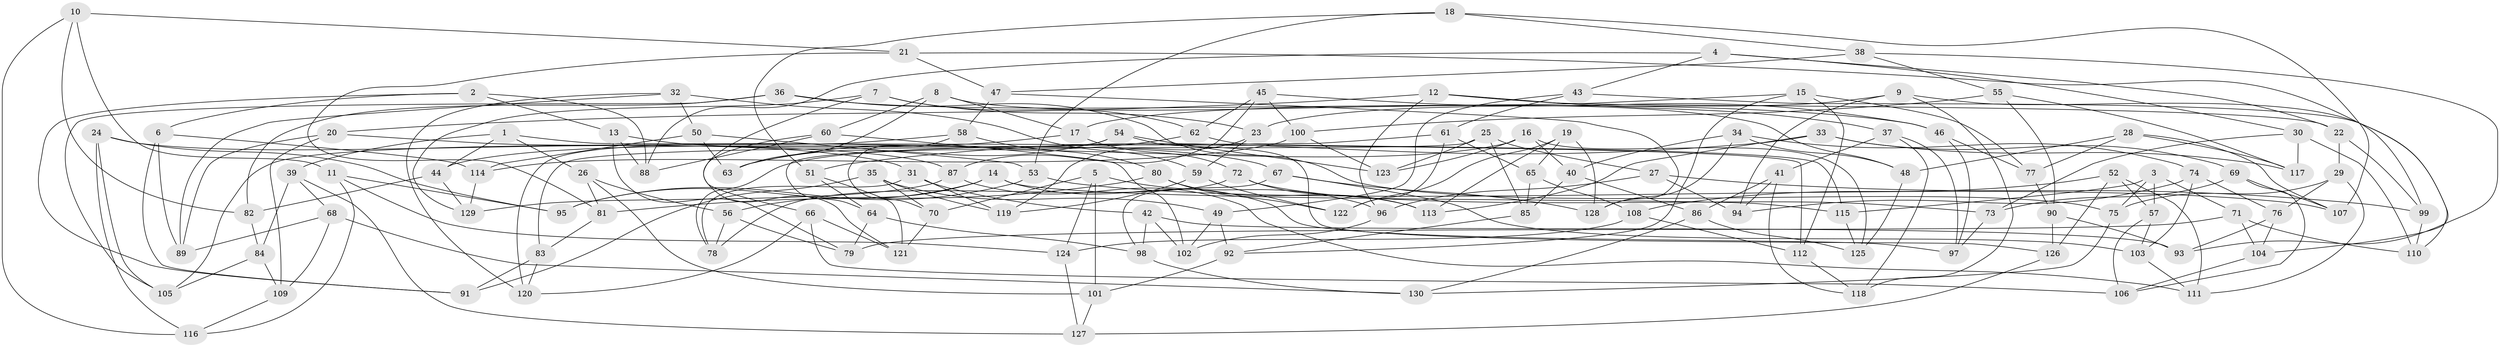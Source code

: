 // coarse degree distribution, {5: 0.1346153846153846, 3: 0.11538461538461539, 4: 0.4230769230769231, 6: 0.09615384615384616, 8: 0.057692307692307696, 11: 0.019230769230769232, 9: 0.038461538461538464, 10: 0.019230769230769232, 7: 0.057692307692307696, 16: 0.019230769230769232, 13: 0.019230769230769232}
// Generated by graph-tools (version 1.1) at 2025/02/03/04/25 22:02:57]
// undirected, 130 vertices, 260 edges
graph export_dot {
graph [start="1"]
  node [color=gray90,style=filled];
  1;
  2;
  3;
  4;
  5;
  6;
  7;
  8;
  9;
  10;
  11;
  12;
  13;
  14;
  15;
  16;
  17;
  18;
  19;
  20;
  21;
  22;
  23;
  24;
  25;
  26;
  27;
  28;
  29;
  30;
  31;
  32;
  33;
  34;
  35;
  36;
  37;
  38;
  39;
  40;
  41;
  42;
  43;
  44;
  45;
  46;
  47;
  48;
  49;
  50;
  51;
  52;
  53;
  54;
  55;
  56;
  57;
  58;
  59;
  60;
  61;
  62;
  63;
  64;
  65;
  66;
  67;
  68;
  69;
  70;
  71;
  72;
  73;
  74;
  75;
  76;
  77;
  78;
  79;
  80;
  81;
  82;
  83;
  84;
  85;
  86;
  87;
  88;
  89;
  90;
  91;
  92;
  93;
  94;
  95;
  96;
  97;
  98;
  99;
  100;
  101;
  102;
  103;
  104;
  105;
  106;
  107;
  108;
  109;
  110;
  111;
  112;
  113;
  114;
  115;
  116;
  117;
  118;
  119;
  120;
  121;
  122;
  123;
  124;
  125;
  126;
  127;
  128;
  129;
  130;
  1 -- 39;
  1 -- 26;
  1 -- 112;
  1 -- 44;
  2 -- 91;
  2 -- 13;
  2 -- 6;
  2 -- 88;
  3 -- 75;
  3 -- 57;
  3 -- 115;
  3 -- 71;
  4 -- 88;
  4 -- 43;
  4 -- 30;
  4 -- 22;
  5 -- 96;
  5 -- 70;
  5 -- 101;
  5 -- 124;
  6 -- 89;
  6 -- 91;
  6 -- 114;
  7 -- 62;
  7 -- 23;
  7 -- 121;
  7 -- 129;
  8 -- 60;
  8 -- 63;
  8 -- 17;
  8 -- 48;
  9 -- 94;
  9 -- 23;
  9 -- 104;
  9 -- 118;
  10 -- 11;
  10 -- 116;
  10 -- 21;
  10 -- 82;
  11 -- 124;
  11 -- 95;
  11 -- 116;
  12 -- 96;
  12 -- 37;
  12 -- 22;
  12 -- 20;
  13 -- 67;
  13 -- 79;
  13 -- 88;
  14 -- 97;
  14 -- 56;
  14 -- 95;
  14 -- 115;
  15 -- 112;
  15 -- 92;
  15 -- 17;
  15 -- 77;
  16 -- 40;
  16 -- 78;
  16 -- 125;
  16 -- 123;
  17 -- 44;
  17 -- 72;
  18 -- 107;
  18 -- 38;
  18 -- 51;
  18 -- 53;
  19 -- 122;
  19 -- 113;
  19 -- 128;
  19 -- 65;
  20 -- 109;
  20 -- 89;
  20 -- 87;
  21 -- 99;
  21 -- 47;
  21 -- 81;
  22 -- 29;
  22 -- 99;
  23 -- 59;
  23 -- 119;
  24 -- 116;
  24 -- 105;
  24 -- 95;
  24 -- 31;
  25 -- 83;
  25 -- 123;
  25 -- 85;
  25 -- 27;
  26 -- 81;
  26 -- 101;
  26 -- 56;
  27 -- 94;
  27 -- 96;
  27 -- 99;
  28 -- 77;
  28 -- 48;
  28 -- 117;
  28 -- 107;
  29 -- 111;
  29 -- 75;
  29 -- 76;
  30 -- 73;
  30 -- 110;
  30 -- 117;
  31 -- 78;
  31 -- 119;
  31 -- 42;
  32 -- 89;
  32 -- 50;
  32 -- 59;
  32 -- 120;
  33 -- 69;
  33 -- 51;
  33 -- 113;
  33 -- 117;
  34 -- 48;
  34 -- 74;
  34 -- 128;
  34 -- 40;
  35 -- 119;
  35 -- 91;
  35 -- 70;
  35 -- 49;
  36 -- 75;
  36 -- 82;
  36 -- 105;
  36 -- 46;
  37 -- 118;
  37 -- 41;
  37 -- 97;
  38 -- 55;
  38 -- 93;
  38 -- 47;
  39 -- 68;
  39 -- 127;
  39 -- 84;
  40 -- 85;
  40 -- 86;
  41 -- 118;
  41 -- 94;
  41 -- 86;
  42 -- 102;
  42 -- 93;
  42 -- 98;
  43 -- 49;
  43 -- 61;
  43 -- 110;
  44 -- 129;
  44 -- 82;
  45 -- 46;
  45 -- 62;
  45 -- 87;
  45 -- 100;
  46 -- 77;
  46 -- 97;
  47 -- 58;
  47 -- 128;
  48 -- 125;
  49 -- 102;
  49 -- 92;
  50 -- 63;
  50 -- 114;
  50 -- 53;
  51 -- 64;
  51 -- 121;
  52 -- 57;
  52 -- 126;
  52 -- 108;
  52 -- 111;
  53 -- 95;
  53 -- 107;
  54 -- 123;
  54 -- 63;
  54 -- 120;
  54 -- 126;
  55 -- 90;
  55 -- 117;
  55 -- 100;
  56 -- 78;
  56 -- 79;
  57 -- 103;
  57 -- 106;
  58 -- 105;
  58 -- 80;
  58 -- 70;
  59 -- 119;
  59 -- 122;
  60 -- 88;
  60 -- 66;
  60 -- 102;
  61 -- 122;
  61 -- 65;
  61 -- 64;
  62 -- 115;
  62 -- 63;
  64 -- 98;
  64 -- 79;
  65 -- 85;
  65 -- 108;
  66 -- 106;
  66 -- 120;
  66 -- 121;
  67 -- 128;
  67 -- 103;
  67 -- 98;
  68 -- 109;
  68 -- 89;
  68 -- 130;
  69 -- 73;
  69 -- 106;
  69 -- 107;
  70 -- 121;
  71 -- 110;
  71 -- 79;
  71 -- 104;
  72 -- 78;
  72 -- 73;
  72 -- 113;
  73 -- 97;
  74 -- 76;
  74 -- 94;
  74 -- 103;
  75 -- 130;
  76 -- 104;
  76 -- 93;
  77 -- 90;
  80 -- 81;
  80 -- 122;
  80 -- 113;
  81 -- 83;
  82 -- 84;
  83 -- 120;
  83 -- 91;
  84 -- 105;
  84 -- 109;
  85 -- 92;
  86 -- 125;
  86 -- 130;
  87 -- 111;
  87 -- 129;
  90 -- 93;
  90 -- 126;
  92 -- 101;
  96 -- 102;
  98 -- 130;
  99 -- 110;
  100 -- 123;
  100 -- 114;
  101 -- 127;
  103 -- 111;
  104 -- 106;
  108 -- 124;
  108 -- 112;
  109 -- 116;
  112 -- 118;
  114 -- 129;
  115 -- 125;
  124 -- 127;
  126 -- 127;
}

